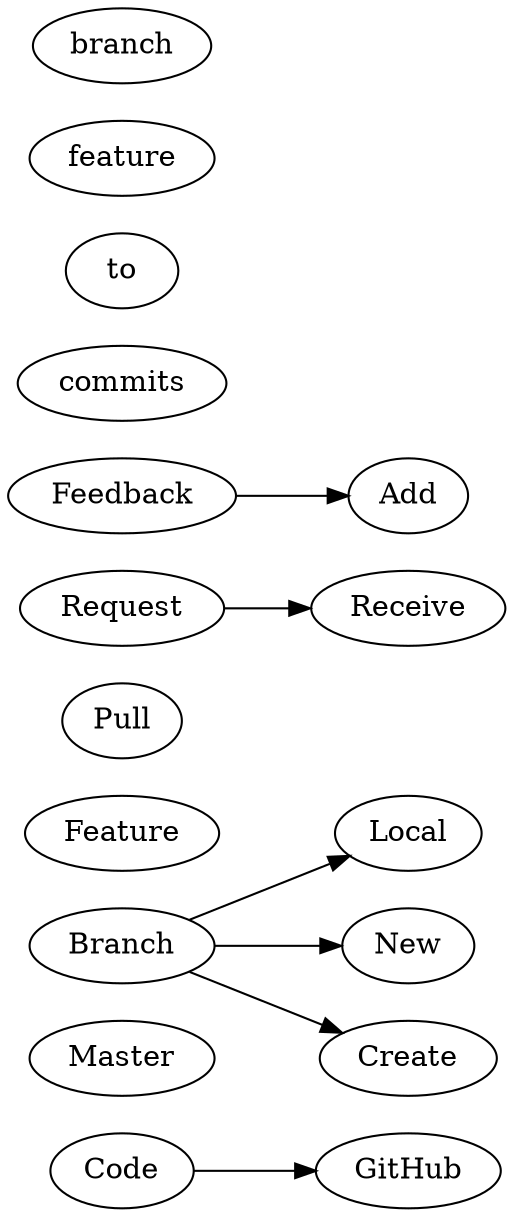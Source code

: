 digraph G { rankdir=LR; GitHub Master Branch->Local Feature Branch->New Code->GitHub Feature Branch->Create Pull Request->Receive Feedback->Add commits to feature branch}
